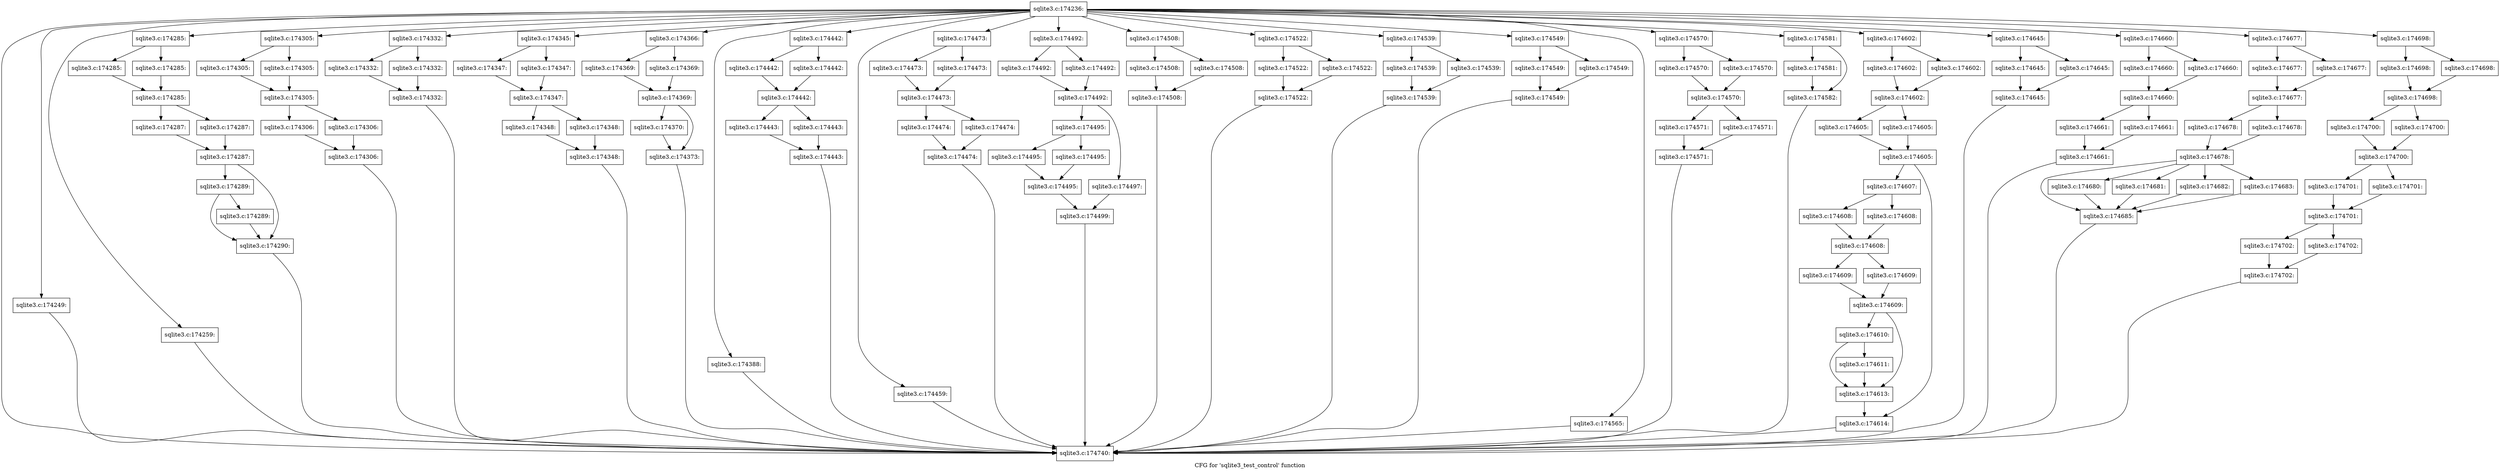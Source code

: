 digraph "CFG for 'sqlite3_test_control' function" {
	label="CFG for 'sqlite3_test_control' function";

	Node0x55c0f6ac2a60 [shape=record,label="{sqlite3.c:174236:}"];
	Node0x55c0f6ac2a60 -> Node0x55c0f6acd580;
	Node0x55c0f6ac2a60 -> Node0x55c0f6acd9e0;
	Node0x55c0f6ac2a60 -> Node0x55c0f54a04c0;
	Node0x55c0f6ac2a60 -> Node0x55c0f54a0690;
	Node0x55c0f6ac2a60 -> Node0x55c0f6ad1710;
	Node0x55c0f6ac2a60 -> Node0x55c0f57eca20;
	Node0x55c0f6ac2a60 -> Node0x55c0f54be300;
	Node0x55c0f6ac2a60 -> Node0x55c0f52d0fe0;
	Node0x55c0f6ac2a60 -> Node0x55c0f6ad8f20;
	Node0x55c0f6ac2a60 -> Node0x55c0f6ad9650;
	Node0x55c0f6ac2a60 -> Node0x55c0f6adae30;
	Node0x55c0f6ac2a60 -> Node0x55c0f6adb320;
	Node0x55c0f6ac2a60 -> Node0x55c0f6addc00;
	Node0x55c0f6ac2a60 -> Node0x55c0f6ae0250;
	Node0x55c0f6ac2a60 -> Node0x55c0f6ae1790;
	Node0x55c0f6ac2a60 -> Node0x55c0f6ae2780;
	Node0x55c0f6ac2a60 -> Node0x55c0f6ae37e0;
	Node0x55c0f6ac2a60 -> Node0x55c0f6ae47d0;
	Node0x55c0f6ac2a60 -> Node0x55c0f6ae4990;
	Node0x55c0f6ac2a60 -> Node0x55c0f6ae6a20;
	Node0x55c0f6ac2a60 -> Node0x55c0f6ae7150;
	Node0x55c0f6ac2a60 -> Node0x55c0f6aed8d0;
	Node0x55c0f6ac2a60 -> Node0x55c0f536c720;
	Node0x55c0f6ac2a60 -> Node0x55c0f6af1130;
	Node0x55c0f6ac2a60 -> Node0x55c0f6af3310;
	Node0x55c0f6acd9e0 [shape=record,label="{sqlite3.c:174249:}"];
	Node0x55c0f6acd9e0 -> Node0x55c0f6acd580;
	Node0x55c0f54a04c0 [shape=record,label="{sqlite3.c:174259:}"];
	Node0x55c0f54a04c0 -> Node0x55c0f6acd580;
	Node0x55c0f54a0690 [shape=record,label="{sqlite3.c:174285:}"];
	Node0x55c0f54a0690 -> Node0x55c0f6acea60;
	Node0x55c0f54a0690 -> Node0x55c0f6aceab0;
	Node0x55c0f6acea60 [shape=record,label="{sqlite3.c:174285:}"];
	Node0x55c0f6acea60 -> Node0x55c0f6aceb00;
	Node0x55c0f6aceab0 [shape=record,label="{sqlite3.c:174285:}"];
	Node0x55c0f6aceab0 -> Node0x55c0f6aceb00;
	Node0x55c0f6aceb00 [shape=record,label="{sqlite3.c:174285:}"];
	Node0x55c0f6aceb00 -> Node0x55c0f6acf8f0;
	Node0x55c0f6aceb00 -> Node0x55c0f6acf940;
	Node0x55c0f6acf8f0 [shape=record,label="{sqlite3.c:174287:}"];
	Node0x55c0f6acf8f0 -> Node0x55c0f6acf990;
	Node0x55c0f6acf940 [shape=record,label="{sqlite3.c:174287:}"];
	Node0x55c0f6acf940 -> Node0x55c0f6acf990;
	Node0x55c0f6acf990 [shape=record,label="{sqlite3.c:174287:}"];
	Node0x55c0f6acf990 -> Node0x55c0f6ad04c0;
	Node0x55c0f6acf990 -> Node0x55c0f6ad0470;
	Node0x55c0f6ad04c0 [shape=record,label="{sqlite3.c:174289:}"];
	Node0x55c0f6ad04c0 -> Node0x55c0f6ad0420;
	Node0x55c0f6ad04c0 -> Node0x55c0f6ad0470;
	Node0x55c0f6ad0420 [shape=record,label="{sqlite3.c:174289:}"];
	Node0x55c0f6ad0420 -> Node0x55c0f6ad0470;
	Node0x55c0f6ad0470 [shape=record,label="{sqlite3.c:174290:}"];
	Node0x55c0f6ad0470 -> Node0x55c0f6acd580;
	Node0x55c0f6ad1710 [shape=record,label="{sqlite3.c:174305:}"];
	Node0x55c0f6ad1710 -> Node0x55c0f6ad1d70;
	Node0x55c0f6ad1710 -> Node0x55c0f6ad1dc0;
	Node0x55c0f6ad1d70 [shape=record,label="{sqlite3.c:174305:}"];
	Node0x55c0f6ad1d70 -> Node0x55c0f6ad1e10;
	Node0x55c0f6ad1dc0 [shape=record,label="{sqlite3.c:174305:}"];
	Node0x55c0f6ad1dc0 -> Node0x55c0f6ad1e10;
	Node0x55c0f6ad1e10 [shape=record,label="{sqlite3.c:174305:}"];
	Node0x55c0f6ad1e10 -> Node0x55c0f6ad2d70;
	Node0x55c0f6ad1e10 -> Node0x55c0f6ad2dc0;
	Node0x55c0f6ad2d70 [shape=record,label="{sqlite3.c:174306:}"];
	Node0x55c0f6ad2d70 -> Node0x55c0f6ad2e10;
	Node0x55c0f6ad2dc0 [shape=record,label="{sqlite3.c:174306:}"];
	Node0x55c0f6ad2dc0 -> Node0x55c0f6ad2e10;
	Node0x55c0f6ad2e10 [shape=record,label="{sqlite3.c:174306:}"];
	Node0x55c0f6ad2e10 -> Node0x55c0f6acd580;
	Node0x55c0f57eca20 [shape=record,label="{sqlite3.c:174332:}"];
	Node0x55c0f57eca20 -> Node0x55c0f6ad3f90;
	Node0x55c0f57eca20 -> Node0x55c0f6ad4540;
	Node0x55c0f6ad3f90 [shape=record,label="{sqlite3.c:174332:}"];
	Node0x55c0f6ad3f90 -> Node0x55c0f6ad4590;
	Node0x55c0f6ad4540 [shape=record,label="{sqlite3.c:174332:}"];
	Node0x55c0f6ad4540 -> Node0x55c0f6ad4590;
	Node0x55c0f6ad4590 [shape=record,label="{sqlite3.c:174332:}"];
	Node0x55c0f6ad4590 -> Node0x55c0f6acd580;
	Node0x55c0f54be300 [shape=record,label="{sqlite3.c:174345:}"];
	Node0x55c0f54be300 -> Node0x55c0f6ad5d50;
	Node0x55c0f54be300 -> Node0x55c0f6ad5da0;
	Node0x55c0f6ad5d50 [shape=record,label="{sqlite3.c:174347:}"];
	Node0x55c0f6ad5d50 -> Node0x55c0f6ad5df0;
	Node0x55c0f6ad5da0 [shape=record,label="{sqlite3.c:174347:}"];
	Node0x55c0f6ad5da0 -> Node0x55c0f6ad5df0;
	Node0x55c0f6ad5df0 [shape=record,label="{sqlite3.c:174347:}"];
	Node0x55c0f6ad5df0 -> Node0x55c0f6ad6740;
	Node0x55c0f6ad5df0 -> Node0x55c0f6ad6790;
	Node0x55c0f6ad6740 [shape=record,label="{sqlite3.c:174348:}"];
	Node0x55c0f6ad6740 -> Node0x55c0f6ad67e0;
	Node0x55c0f6ad6790 [shape=record,label="{sqlite3.c:174348:}"];
	Node0x55c0f6ad6790 -> Node0x55c0f6ad67e0;
	Node0x55c0f6ad67e0 [shape=record,label="{sqlite3.c:174348:}"];
	Node0x55c0f6ad67e0 -> Node0x55c0f6acd580;
	Node0x55c0f52d0fe0 [shape=record,label="{sqlite3.c:174366:}"];
	Node0x55c0f52d0fe0 -> Node0x55c0f6ad8150;
	Node0x55c0f52d0fe0 -> Node0x55c0f6ad81a0;
	Node0x55c0f6ad8150 [shape=record,label="{sqlite3.c:174369:}"];
	Node0x55c0f6ad8150 -> Node0x55c0f6ad81f0;
	Node0x55c0f6ad81a0 [shape=record,label="{sqlite3.c:174369:}"];
	Node0x55c0f6ad81a0 -> Node0x55c0f6ad81f0;
	Node0x55c0f6ad81f0 [shape=record,label="{sqlite3.c:174369:}"];
	Node0x55c0f6ad81f0 -> Node0x55c0f6ad8940;
	Node0x55c0f6ad81f0 -> Node0x55c0f6ad8990;
	Node0x55c0f6ad8940 [shape=record,label="{sqlite3.c:174370:}"];
	Node0x55c0f6ad8940 -> Node0x55c0f6ad8990;
	Node0x55c0f6ad8990 [shape=record,label="{sqlite3.c:174373:}"];
	Node0x55c0f6ad8990 -> Node0x55c0f6acd580;
	Node0x55c0f6ad8f20 [shape=record,label="{sqlite3.c:174388:}"];
	Node0x55c0f6ad8f20 -> Node0x55c0f6acd580;
	Node0x55c0f6ad9650 [shape=record,label="{sqlite3.c:174442:}"];
	Node0x55c0f6ad9650 -> Node0x55c0f6ad9cb0;
	Node0x55c0f6ad9650 -> Node0x55c0f6ad9d00;
	Node0x55c0f6ad9cb0 [shape=record,label="{sqlite3.c:174442:}"];
	Node0x55c0f6ad9cb0 -> Node0x55c0f6ad9d50;
	Node0x55c0f6ad9d00 [shape=record,label="{sqlite3.c:174442:}"];
	Node0x55c0f6ad9d00 -> Node0x55c0f6ad9d50;
	Node0x55c0f6ad9d50 [shape=record,label="{sqlite3.c:174442:}"];
	Node0x55c0f6ad9d50 -> Node0x55c0f6ada7a0;
	Node0x55c0f6ad9d50 -> Node0x55c0f6ada7f0;
	Node0x55c0f6ada7a0 [shape=record,label="{sqlite3.c:174443:}"];
	Node0x55c0f6ada7a0 -> Node0x55c0f6ada840;
	Node0x55c0f6ada7f0 [shape=record,label="{sqlite3.c:174443:}"];
	Node0x55c0f6ada7f0 -> Node0x55c0f6ada840;
	Node0x55c0f6ada840 [shape=record,label="{sqlite3.c:174443:}"];
	Node0x55c0f6ada840 -> Node0x55c0f6acd580;
	Node0x55c0f6adae30 [shape=record,label="{sqlite3.c:174459:}"];
	Node0x55c0f6adae30 -> Node0x55c0f6acd580;
	Node0x55c0f6adb320 [shape=record,label="{sqlite3.c:174473:}"];
	Node0x55c0f6adb320 -> Node0x55c0f6adc1d0;
	Node0x55c0f6adb320 -> Node0x55c0f6adc220;
	Node0x55c0f6adc1d0 [shape=record,label="{sqlite3.c:174473:}"];
	Node0x55c0f6adc1d0 -> Node0x55c0f6adc270;
	Node0x55c0f6adc220 [shape=record,label="{sqlite3.c:174473:}"];
	Node0x55c0f6adc220 -> Node0x55c0f6adc270;
	Node0x55c0f6adc270 [shape=record,label="{sqlite3.c:174473:}"];
	Node0x55c0f6adc270 -> Node0x55c0f6adcf40;
	Node0x55c0f6adc270 -> Node0x55c0f6adcf90;
	Node0x55c0f6adcf40 [shape=record,label="{sqlite3.c:174474:}"];
	Node0x55c0f6adcf40 -> Node0x55c0f6adcfe0;
	Node0x55c0f6adcf90 [shape=record,label="{sqlite3.c:174474:}"];
	Node0x55c0f6adcf90 -> Node0x55c0f6adcfe0;
	Node0x55c0f6adcfe0 [shape=record,label="{sqlite3.c:174474:}"];
	Node0x55c0f6adcfe0 -> Node0x55c0f6acd580;
	Node0x55c0f6addc00 [shape=record,label="{sqlite3.c:174492:}"];
	Node0x55c0f6addc00 -> Node0x55c0f6addfd0;
	Node0x55c0f6addc00 -> Node0x55c0f6ade020;
	Node0x55c0f6addfd0 [shape=record,label="{sqlite3.c:174492:}"];
	Node0x55c0f6addfd0 -> Node0x55c0f6ade070;
	Node0x55c0f6ade020 [shape=record,label="{sqlite3.c:174492:}"];
	Node0x55c0f6ade020 -> Node0x55c0f6ade070;
	Node0x55c0f6ade070 [shape=record,label="{sqlite3.c:174492:}"];
	Node0x55c0f6ade070 -> Node0x55c0f6adeb90;
	Node0x55c0f6ade070 -> Node0x55c0f6adec30;
	Node0x55c0f6adeb90 [shape=record,label="{sqlite3.c:174495:}"];
	Node0x55c0f6adeb90 -> Node0x55c0f6adf2a0;
	Node0x55c0f6adeb90 -> Node0x55c0f6adf2f0;
	Node0x55c0f6adf2a0 [shape=record,label="{sqlite3.c:174495:}"];
	Node0x55c0f6adf2a0 -> Node0x55c0f6adf340;
	Node0x55c0f6adf2f0 [shape=record,label="{sqlite3.c:174495:}"];
	Node0x55c0f6adf2f0 -> Node0x55c0f6adf340;
	Node0x55c0f6adf340 [shape=record,label="{sqlite3.c:174495:}"];
	Node0x55c0f6adf340 -> Node0x55c0f6adebe0;
	Node0x55c0f6adec30 [shape=record,label="{sqlite3.c:174497:}"];
	Node0x55c0f6adec30 -> Node0x55c0f6adebe0;
	Node0x55c0f6adebe0 [shape=record,label="{sqlite3.c:174499:}"];
	Node0x55c0f6adebe0 -> Node0x55c0f6acd580;
	Node0x55c0f6ae0250 [shape=record,label="{sqlite3.c:174508:}"];
	Node0x55c0f6ae0250 -> Node0x55c0f6ae08b0;
	Node0x55c0f6ae0250 -> Node0x55c0f6ae0900;
	Node0x55c0f6ae08b0 [shape=record,label="{sqlite3.c:174508:}"];
	Node0x55c0f6ae08b0 -> Node0x55c0f6ae0950;
	Node0x55c0f6ae0900 [shape=record,label="{sqlite3.c:174508:}"];
	Node0x55c0f6ae0900 -> Node0x55c0f6ae0950;
	Node0x55c0f6ae0950 [shape=record,label="{sqlite3.c:174508:}"];
	Node0x55c0f6ae0950 -> Node0x55c0f6acd580;
	Node0x55c0f6ae1790 [shape=record,label="{sqlite3.c:174522:}"];
	Node0x55c0f6ae1790 -> Node0x55c0f6ae1b60;
	Node0x55c0f6ae1790 -> Node0x55c0f6ae1bb0;
	Node0x55c0f6ae1b60 [shape=record,label="{sqlite3.c:174522:}"];
	Node0x55c0f6ae1b60 -> Node0x55c0f6ae1c00;
	Node0x55c0f6ae1bb0 [shape=record,label="{sqlite3.c:174522:}"];
	Node0x55c0f6ae1bb0 -> Node0x55c0f6ae1c00;
	Node0x55c0f6ae1c00 [shape=record,label="{sqlite3.c:174522:}"];
	Node0x55c0f6ae1c00 -> Node0x55c0f6acd580;
	Node0x55c0f6ae2780 [shape=record,label="{sqlite3.c:174539:}"];
	Node0x55c0f6ae2780 -> Node0x55c0f6ae2b50;
	Node0x55c0f6ae2780 -> Node0x55c0f6ae2ba0;
	Node0x55c0f6ae2b50 [shape=record,label="{sqlite3.c:174539:}"];
	Node0x55c0f6ae2b50 -> Node0x55c0f6ae2bf0;
	Node0x55c0f6ae2ba0 [shape=record,label="{sqlite3.c:174539:}"];
	Node0x55c0f6ae2ba0 -> Node0x55c0f6ae2bf0;
	Node0x55c0f6ae2bf0 [shape=record,label="{sqlite3.c:174539:}"];
	Node0x55c0f6ae2bf0 -> Node0x55c0f6acd580;
	Node0x55c0f6ae37e0 [shape=record,label="{sqlite3.c:174549:}"];
	Node0x55c0f6ae37e0 -> Node0x55c0f6ae3bb0;
	Node0x55c0f6ae37e0 -> Node0x55c0f6ae3c00;
	Node0x55c0f6ae3bb0 [shape=record,label="{sqlite3.c:174549:}"];
	Node0x55c0f6ae3bb0 -> Node0x55c0f6ae3c50;
	Node0x55c0f6ae3c00 [shape=record,label="{sqlite3.c:174549:}"];
	Node0x55c0f6ae3c00 -> Node0x55c0f6ae3c50;
	Node0x55c0f6ae3c50 [shape=record,label="{sqlite3.c:174549:}"];
	Node0x55c0f6ae3c50 -> Node0x55c0f6acd580;
	Node0x55c0f6ae47d0 [shape=record,label="{sqlite3.c:174565:}"];
	Node0x55c0f6ae47d0 -> Node0x55c0f6acd580;
	Node0x55c0f6ae4990 [shape=record,label="{sqlite3.c:174570:}"];
	Node0x55c0f6ae4990 -> Node0x55c0f6ae4ff0;
	Node0x55c0f6ae4990 -> Node0x55c0f6ae5040;
	Node0x55c0f6ae4ff0 [shape=record,label="{sqlite3.c:174570:}"];
	Node0x55c0f6ae4ff0 -> Node0x55c0f6ae5090;
	Node0x55c0f6ae5040 [shape=record,label="{sqlite3.c:174570:}"];
	Node0x55c0f6ae5040 -> Node0x55c0f6ae5090;
	Node0x55c0f6ae5090 [shape=record,label="{sqlite3.c:174570:}"];
	Node0x55c0f6ae5090 -> Node0x55c0f6ae5d60;
	Node0x55c0f6ae5090 -> Node0x55c0f6ae5db0;
	Node0x55c0f6ae5d60 [shape=record,label="{sqlite3.c:174571:}"];
	Node0x55c0f6ae5d60 -> Node0x55c0f6ae5e00;
	Node0x55c0f6ae5db0 [shape=record,label="{sqlite3.c:174571:}"];
	Node0x55c0f6ae5db0 -> Node0x55c0f6ae5e00;
	Node0x55c0f6ae5e00 [shape=record,label="{sqlite3.c:174571:}"];
	Node0x55c0f6ae5e00 -> Node0x55c0f6acd580;
	Node0x55c0f6ae6a20 [shape=record,label="{sqlite3.c:174581:}"];
	Node0x55c0f6ae6a20 -> Node0x55c0f6ae6b80;
	Node0x55c0f6ae6a20 -> Node0x55c0f6ae6bd0;
	Node0x55c0f6ae6b80 [shape=record,label="{sqlite3.c:174581:}"];
	Node0x55c0f6ae6b80 -> Node0x55c0f6ae6bd0;
	Node0x55c0f6ae6bd0 [shape=record,label="{sqlite3.c:174582:}"];
	Node0x55c0f6ae6bd0 -> Node0x55c0f6acd580;
	Node0x55c0f6ae7150 [shape=record,label="{sqlite3.c:174602:}"];
	Node0x55c0f6ae7150 -> Node0x55c0f6ae77b0;
	Node0x55c0f6ae7150 -> Node0x55c0f6ae7800;
	Node0x55c0f6ae77b0 [shape=record,label="{sqlite3.c:174602:}"];
	Node0x55c0f6ae77b0 -> Node0x55c0f6ae7850;
	Node0x55c0f6ae7800 [shape=record,label="{sqlite3.c:174602:}"];
	Node0x55c0f6ae7800 -> Node0x55c0f6ae7850;
	Node0x55c0f6ae7850 [shape=record,label="{sqlite3.c:174602:}"];
	Node0x55c0f6ae7850 -> Node0x55c0f6ae8bb0;
	Node0x55c0f6ae7850 -> Node0x55c0f6ae8c00;
	Node0x55c0f6ae8bb0 [shape=record,label="{sqlite3.c:174605:}"];
	Node0x55c0f6ae8bb0 -> Node0x55c0f6ae8c50;
	Node0x55c0f6ae8c00 [shape=record,label="{sqlite3.c:174605:}"];
	Node0x55c0f6ae8c00 -> Node0x55c0f6ae8c50;
	Node0x55c0f6ae8c50 [shape=record,label="{sqlite3.c:174605:}"];
	Node0x55c0f6ae8c50 -> Node0x55c0f6ae9770;
	Node0x55c0f6ae8c50 -> Node0x55c0f6ae97c0;
	Node0x55c0f6ae9770 [shape=record,label="{sqlite3.c:174607:}"];
	Node0x55c0f6ae9770 -> Node0x55c0f6aea280;
	Node0x55c0f6ae9770 -> Node0x55c0f6aea2d0;
	Node0x55c0f6aea280 [shape=record,label="{sqlite3.c:174608:}"];
	Node0x55c0f6aea280 -> Node0x55c0f6aea320;
	Node0x55c0f6aea2d0 [shape=record,label="{sqlite3.c:174608:}"];
	Node0x55c0f6aea2d0 -> Node0x55c0f6aea320;
	Node0x55c0f6aea320 [shape=record,label="{sqlite3.c:174608:}"];
	Node0x55c0f6aea320 -> Node0x55c0f6aeb920;
	Node0x55c0f6aea320 -> Node0x55c0f6aeb970;
	Node0x55c0f6aeb920 [shape=record,label="{sqlite3.c:174609:}"];
	Node0x55c0f6aeb920 -> Node0x55c0f6aeb9c0;
	Node0x55c0f6aeb970 [shape=record,label="{sqlite3.c:174609:}"];
	Node0x55c0f6aeb970 -> Node0x55c0f6aeb9c0;
	Node0x55c0f6aeb9c0 [shape=record,label="{sqlite3.c:174609:}"];
	Node0x55c0f6aeb9c0 -> Node0x55c0f6aec710;
	Node0x55c0f6aeb9c0 -> Node0x55c0f6aec6c0;
	Node0x55c0f6aec710 [shape=record,label="{sqlite3.c:174610:}"];
	Node0x55c0f6aec710 -> Node0x55c0f6aec670;
	Node0x55c0f6aec710 -> Node0x55c0f6aec6c0;
	Node0x55c0f6aec670 [shape=record,label="{sqlite3.c:174611:}"];
	Node0x55c0f6aec670 -> Node0x55c0f6aec6c0;
	Node0x55c0f6aec6c0 [shape=record,label="{sqlite3.c:174613:}"];
	Node0x55c0f6aec6c0 -> Node0x55c0f6ae97c0;
	Node0x55c0f6ae97c0 [shape=record,label="{sqlite3.c:174614:}"];
	Node0x55c0f6ae97c0 -> Node0x55c0f6acd580;
	Node0x55c0f6aed8d0 [shape=record,label="{sqlite3.c:174645:}"];
	Node0x55c0f6aed8d0 -> Node0x55c0f6aedf30;
	Node0x55c0f6aed8d0 -> Node0x55c0f6aedf80;
	Node0x55c0f6aedf30 [shape=record,label="{sqlite3.c:174645:}"];
	Node0x55c0f6aedf30 -> Node0x55c0f6aedfd0;
	Node0x55c0f6aedf80 [shape=record,label="{sqlite3.c:174645:}"];
	Node0x55c0f6aedf80 -> Node0x55c0f6aedfd0;
	Node0x55c0f6aedfd0 [shape=record,label="{sqlite3.c:174645:}"];
	Node0x55c0f6aedfd0 -> Node0x55c0f6acd580;
	Node0x55c0f536c720 [shape=record,label="{sqlite3.c:174660:}"];
	Node0x55c0f536c720 -> Node0x55c0f6aef6c0;
	Node0x55c0f536c720 -> Node0x55c0f6aef710;
	Node0x55c0f6aef6c0 [shape=record,label="{sqlite3.c:174660:}"];
	Node0x55c0f6aef6c0 -> Node0x55c0f6aef760;
	Node0x55c0f6aef710 [shape=record,label="{sqlite3.c:174660:}"];
	Node0x55c0f6aef710 -> Node0x55c0f6aef760;
	Node0x55c0f6aef760 [shape=record,label="{sqlite3.c:174660:}"];
	Node0x55c0f6aef760 -> Node0x55c0f6af0340;
	Node0x55c0f6aef760 -> Node0x55c0f6af0390;
	Node0x55c0f6af0340 [shape=record,label="{sqlite3.c:174661:}"];
	Node0x55c0f6af0340 -> Node0x55c0f6af03e0;
	Node0x55c0f6af0390 [shape=record,label="{sqlite3.c:174661:}"];
	Node0x55c0f6af0390 -> Node0x55c0f6af03e0;
	Node0x55c0f6af03e0 [shape=record,label="{sqlite3.c:174661:}"];
	Node0x55c0f6af03e0 -> Node0x55c0f6acd580;
	Node0x55c0f6af1130 [shape=record,label="{sqlite3.c:174677:}"];
	Node0x55c0f6af1130 -> Node0x55c0f6af1790;
	Node0x55c0f6af1130 -> Node0x55c0f6af17e0;
	Node0x55c0f6af1790 [shape=record,label="{sqlite3.c:174677:}"];
	Node0x55c0f6af1790 -> Node0x55c0f6af1830;
	Node0x55c0f6af17e0 [shape=record,label="{sqlite3.c:174677:}"];
	Node0x55c0f6af17e0 -> Node0x55c0f6af1830;
	Node0x55c0f6af1830 [shape=record,label="{sqlite3.c:174677:}"];
	Node0x55c0f6af1830 -> Node0x55c0f6af2790;
	Node0x55c0f6af1830 -> Node0x55c0f6af27e0;
	Node0x55c0f6af2790 [shape=record,label="{sqlite3.c:174678:}"];
	Node0x55c0f6af2790 -> Node0x55c0f6af2830;
	Node0x55c0f6af27e0 [shape=record,label="{sqlite3.c:174678:}"];
	Node0x55c0f6af27e0 -> Node0x55c0f6af2830;
	Node0x55c0f6af2830 [shape=record,label="{sqlite3.c:174678:}"];
	Node0x55c0f6af2830 -> Node0x55c0f6af3220;
	Node0x55c0f6af2830 -> Node0x55c0f6af3420;
	Node0x55c0f6af2830 -> Node0x55c0f4feb720;
	Node0x55c0f6af2830 -> Node0x55c0f6af3ac0;
	Node0x55c0f6af2830 -> Node0x55c0f4feb770;
	Node0x55c0f6af3420 [shape=record,label="{sqlite3.c:174680:}"];
	Node0x55c0f6af3420 -> Node0x55c0f6af3220;
	Node0x55c0f4feb720 [shape=record,label="{sqlite3.c:174681:}"];
	Node0x55c0f4feb720 -> Node0x55c0f6af3220;
	Node0x55c0f6af3ac0 [shape=record,label="{sqlite3.c:174682:}"];
	Node0x55c0f6af3ac0 -> Node0x55c0f6af3220;
	Node0x55c0f4feb770 [shape=record,label="{sqlite3.c:174683:}"];
	Node0x55c0f4feb770 -> Node0x55c0f6af3220;
	Node0x55c0f6af3220 [shape=record,label="{sqlite3.c:174685:}"];
	Node0x55c0f6af3220 -> Node0x55c0f6acd580;
	Node0x55c0f6af3310 [shape=record,label="{sqlite3.c:174698:}"];
	Node0x55c0f6af3310 -> Node0x55c0f6af48d0;
	Node0x55c0f6af3310 -> Node0x55c0f6af4920;
	Node0x55c0f6af48d0 [shape=record,label="{sqlite3.c:174698:}"];
	Node0x55c0f6af48d0 -> Node0x55c0f6af4970;
	Node0x55c0f6af4920 [shape=record,label="{sqlite3.c:174698:}"];
	Node0x55c0f6af4920 -> Node0x55c0f6af4970;
	Node0x55c0f6af4970 [shape=record,label="{sqlite3.c:174698:}"];
	Node0x55c0f6af4970 -> Node0x55c0f6af5d50;
	Node0x55c0f6af4970 -> Node0x55c0f6af6350;
	Node0x55c0f6af5d50 [shape=record,label="{sqlite3.c:174700:}"];
	Node0x55c0f6af5d50 -> Node0x55c0f6af63a0;
	Node0x55c0f6af6350 [shape=record,label="{sqlite3.c:174700:}"];
	Node0x55c0f6af6350 -> Node0x55c0f6af63a0;
	Node0x55c0f6af63a0 [shape=record,label="{sqlite3.c:174700:}"];
	Node0x55c0f6af63a0 -> Node0x55c0f6af6f10;
	Node0x55c0f6af63a0 -> Node0x55c0f6af6f60;
	Node0x55c0f6af6f10 [shape=record,label="{sqlite3.c:174701:}"];
	Node0x55c0f6af6f10 -> Node0x55c0f6af6fb0;
	Node0x55c0f6af6f60 [shape=record,label="{sqlite3.c:174701:}"];
	Node0x55c0f6af6f60 -> Node0x55c0f6af6fb0;
	Node0x55c0f6af6fb0 [shape=record,label="{sqlite3.c:174701:}"];
	Node0x55c0f6af6fb0 -> Node0x55c0f6af7ea0;
	Node0x55c0f6af6fb0 -> Node0x55c0f6af7ef0;
	Node0x55c0f6af7ea0 [shape=record,label="{sqlite3.c:174702:}"];
	Node0x55c0f6af7ea0 -> Node0x55c0f6af7f40;
	Node0x55c0f6af7ef0 [shape=record,label="{sqlite3.c:174702:}"];
	Node0x55c0f6af7ef0 -> Node0x55c0f6af7f40;
	Node0x55c0f6af7f40 [shape=record,label="{sqlite3.c:174702:}"];
	Node0x55c0f6af7f40 -> Node0x55c0f6acd580;
	Node0x55c0f6acd580 [shape=record,label="{sqlite3.c:174740:}"];
}
